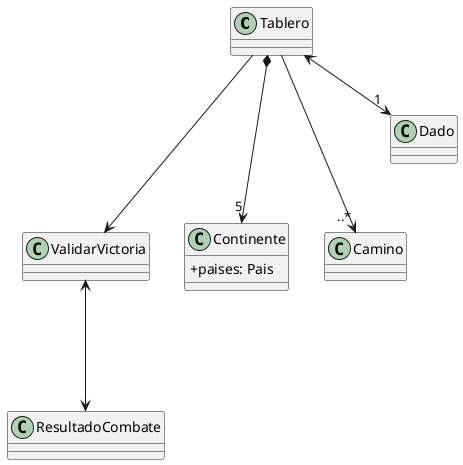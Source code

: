 @startuml
skinparam classAttributeIconSize 0


class Tablero{

}

class ValidarVictoria{

}

class Continente{
    +paises: Pais
}

class Camino{}
class Dado{}

class ResultadoCombate{}

Tablero ---> "..*"Camino
Tablero *---> "5" Continente
Tablero ---> ValidarVictoria
Tablero <--> "1" Dado
ValidarVictoria <--->ResultadoCombate

@enduml
